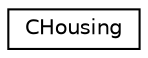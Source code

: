 digraph "Representación gráfica de la clase"
{
  edge [fontname="Helvetica",fontsize="10",labelfontname="Helvetica",labelfontsize="10"];
  node [fontname="Helvetica",fontsize="10",shape=record];
  rankdir="LR";
  Node1 [label="CHousing",height=0.2,width=0.4,color="black", fillcolor="white", style="filled",URL="$class_c_housing.html",tooltip="Implementación de objeto Vivienda. "];
}
